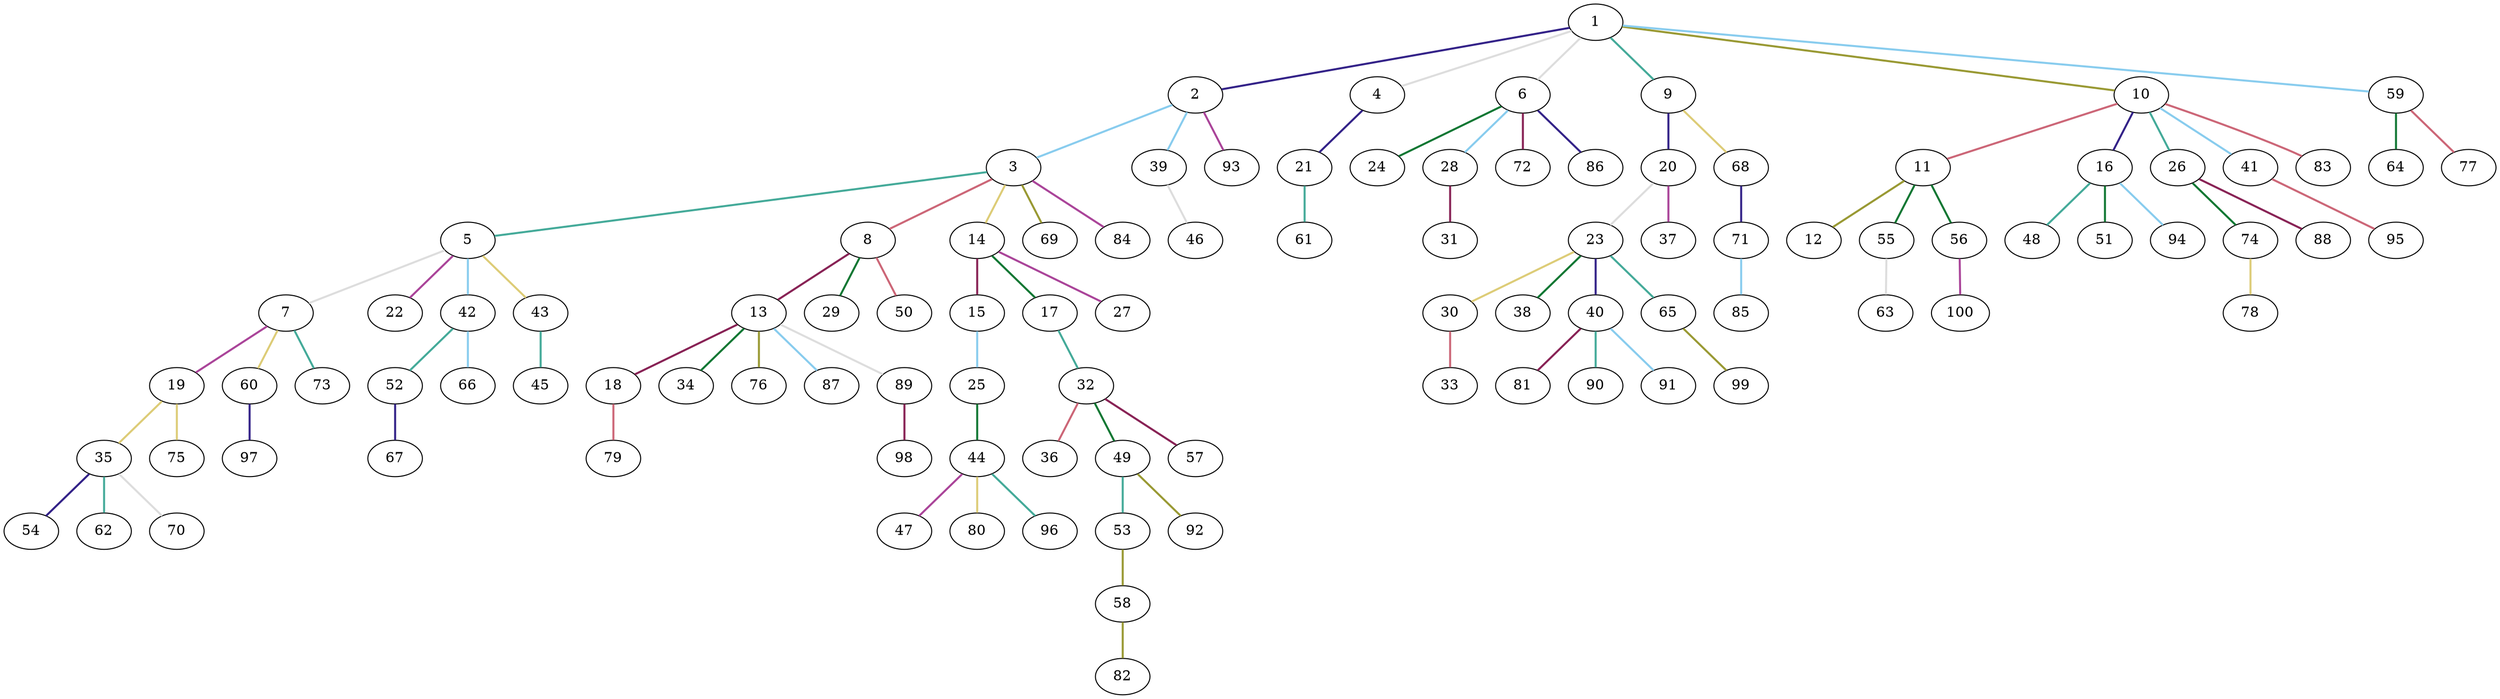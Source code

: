graph {
	graph [rankdir=BT]
	1
	2
	2 -- 1 [color="#332288" style=bold]
	3
	3 -- 2 [color="#88CCEE" style=bold]
	4
	4 -- 1 [color="#DDDDDD" style=bold]
	5
	5 -- 3 [color="#44AA99" style=bold]
	6
	6 -- 1 [color="#DDDDDD" style=bold]
	7
	7 -- 5 [color="#DDDDDD" style=bold]
	8
	8 -- 3 [color="#CC6677" style=bold]
	9
	9 -- 1 [color="#44AA99" style=bold]
	10
	10 -- 1 [color="#999933" style=bold]
	11
	11 -- 10 [color="#CC6677" style=bold]
	12
	12 -- 11 [color="#999933" style=bold]
	13
	13 -- 8 [color="#882255" style=bold]
	14
	14 -- 3 [color="#DDCC77" style=bold]
	15
	15 -- 14 [color="#882255" style=bold]
	16
	16 -- 10 [color="#332288" style=bold]
	17
	17 -- 14 [color="#117733" style=bold]
	18
	18 -- 13 [color="#882255" style=bold]
	19
	19 -- 7 [color="#AA4499" style=bold]
	20
	20 -- 9 [color="#332288" style=bold]
	21
	21 -- 4 [color="#332288" style=bold]
	22
	22 -- 5 [color="#AA4499" style=bold]
	23
	23 -- 20 [color="#DDDDDD" style=bold]
	24
	24 -- 6 [color="#117733" style=bold]
	25
	25 -- 15 [color="#88CCEE" style=bold]
	26
	26 -- 10 [color="#44AA99" style=bold]
	27
	27 -- 14 [color="#AA4499" style=bold]
	28
	28 -- 6 [color="#88CCEE" style=bold]
	29
	29 -- 8 [color="#117733" style=bold]
	30
	30 -- 23 [color="#DDCC77" style=bold]
	31
	31 -- 28 [color="#882255" style=bold]
	32
	32 -- 17 [color="#44AA99" style=bold]
	33
	33 -- 30 [color="#CC6677" style=bold]
	34
	34 -- 13 [color="#117733" style=bold]
	35
	35 -- 19 [color="#DDCC77" style=bold]
	36
	36 -- 32 [color="#CC6677" style=bold]
	37
	37 -- 20 [color="#AA4499" style=bold]
	38
	38 -- 23 [color="#117733" style=bold]
	39
	39 -- 2 [color="#88CCEE" style=bold]
	40
	40 -- 23 [color="#332288" style=bold]
	41
	41 -- 10 [color="#88CCEE" style=bold]
	42
	42 -- 5 [color="#88CCEE" style=bold]
	43
	43 -- 5 [color="#DDCC77" style=bold]
	44
	44 -- 25 [color="#117733" style=bold]
	45
	45 -- 43 [color="#44AA99" style=bold]
	46
	46 -- 39 [color="#DDDDDD" style=bold]
	47
	47 -- 44 [color="#AA4499" style=bold]
	48
	48 -- 16 [color="#44AA99" style=bold]
	49
	49 -- 32 [color="#117733" style=bold]
	50
	50 -- 8 [color="#CC6677" style=bold]
	51
	51 -- 16 [color="#117733" style=bold]
	52
	52 -- 42 [color="#44AA99" style=bold]
	53
	53 -- 49 [color="#44AA99" style=bold]
	54
	54 -- 35 [color="#332288" style=bold]
	55
	55 -- 11 [color="#117733" style=bold]
	56
	56 -- 11 [color="#117733" style=bold]
	57
	57 -- 32 [color="#882255" style=bold]
	58
	58 -- 53 [color="#999933" style=bold]
	59
	59 -- 1 [color="#88CCEE" style=bold]
	60
	60 -- 7 [color="#DDCC77" style=bold]
	61
	61 -- 21 [color="#44AA99" style=bold]
	62
	62 -- 35 [color="#44AA99" style=bold]
	63
	63 -- 55 [color="#DDDDDD" style=bold]
	64
	64 -- 59 [color="#117733" style=bold]
	65
	65 -- 23 [color="#44AA99" style=bold]
	66
	66 -- 42 [color="#88CCEE" style=bold]
	67
	67 -- 52 [color="#332288" style=bold]
	68
	68 -- 9 [color="#DDCC77" style=bold]
	69
	69 -- 3 [color="#999933" style=bold]
	70
	70 -- 35 [color="#DDDDDD" style=bold]
	71
	71 -- 68 [color="#332288" style=bold]
	72
	72 -- 6 [color="#882255" style=bold]
	73
	73 -- 7 [color="#44AA99" style=bold]
	74
	74 -- 26 [color="#117733" style=bold]
	75
	75 -- 19 [color="#DDCC77" style=bold]
	76
	76 -- 13 [color="#999933" style=bold]
	77
	77 -- 59 [color="#CC6677" style=bold]
	78
	78 -- 74 [color="#DDCC77" style=bold]
	79
	79 -- 18 [color="#CC6677" style=bold]
	80
	80 -- 44 [color="#DDCC77" style=bold]
	81
	81 -- 40 [color="#882255" style=bold]
	82
	82 -- 58 [color="#999933" style=bold]
	83
	83 -- 10 [color="#CC6677" style=bold]
	84
	84 -- 3 [color="#AA4499" style=bold]
	85
	85 -- 71 [color="#88CCEE" style=bold]
	86
	86 -- 6 [color="#332288" style=bold]
	87
	87 -- 13 [color="#88CCEE" style=bold]
	88
	88 -- 26 [color="#882255" style=bold]
	89
	89 -- 13 [color="#DDDDDD" style=bold]
	90
	90 -- 40 [color="#44AA99" style=bold]
	91
	91 -- 40 [color="#88CCEE" style=bold]
	92
	92 -- 49 [color="#999933" style=bold]
	93
	93 -- 2 [color="#AA4499" style=bold]
	94
	94 -- 16 [color="#88CCEE" style=bold]
	95
	95 -- 41 [color="#CC6677" style=bold]
	96
	96 -- 44 [color="#44AA99" style=bold]
	97
	97 -- 60 [color="#332288" style=bold]
	98
	98 -- 89 [color="#882255" style=bold]
	99
	99 -- 65 [color="#999933" style=bold]
	100
	100 -- 56 [color="#AA4499" style=bold]
}
